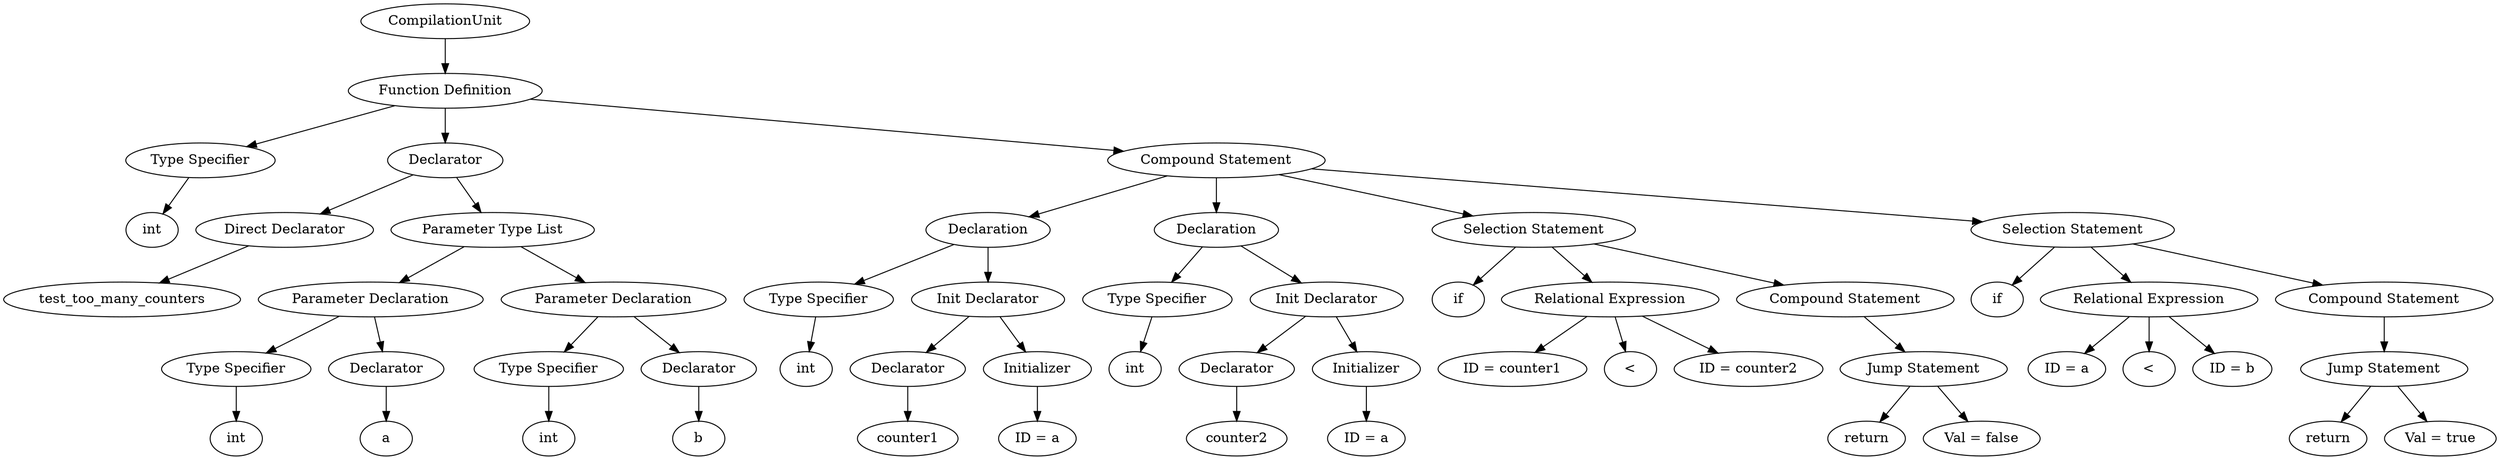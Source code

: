 digraph G {
		Q0[label="CompilationUnit"];
		Q0 -> Q1
		Q1[label="Function Definition"];
		Q1 -> Q2
		Q2[label="Type Specifier"];
		Q2 -> Q3
		Q3[label="int"];
		Q1 -> Q4
		Q4[label="Declarator"];
		Q4 -> Q5
		Q5[label="Direct Declarator"];
		Q5 -> Q6
		Q6[label="test_too_many_counters"];
		Q4 -> Q7
		Q7[label="Parameter Type List"];
		Q7 -> Q8
		Q8[label="Parameter Declaration"];
		Q8 -> Q9
		Q9[label="Type Specifier"];
		Q9 -> Q10
		Q10[label="int"];
		Q8 -> Q11
		Q11[label="Declarator"];
		Q11 -> Q12
		Q12[label="a"];
		Q7 -> Q13
		Q13[label="Parameter Declaration"];
		Q13 -> Q14
		Q14[label="Type Specifier"];
		Q14 -> Q15
		Q15[label="int"];
		Q13 -> Q16
		Q16[label="Declarator"];
		Q16 -> Q17
		Q17[label="b"];
		Q1 -> Q18
		Q18[label="Compound Statement"];
		Q18 -> Q19
		Q19[label="Declaration"];
		Q19 -> Q20
		Q20[label="Type Specifier"];
		Q20 -> Q21
		Q21[label="int"];
		Q19 -> Q22
		Q22[label="Init Declarator"];
		Q22 -> Q23
		Q23[label="Declarator"];
		Q23 -> Q24
		Q24[label="counter1"];
		Q22 -> Q25
		Q25[label="Initializer"];
		Q25 -> Q26
		Q26[label="ID = a"];
		Q18 -> Q27
		Q27[label="Declaration"];
		Q27 -> Q28
		Q28[label="Type Specifier"];
		Q28 -> Q29
		Q29[label="int"];
		Q27 -> Q30
		Q30[label="Init Declarator"];
		Q30 -> Q31
		Q31[label="Declarator"];
		Q31 -> Q32
		Q32[label="counter2"];
		Q30 -> Q33
		Q33[label="Initializer"];
		Q33 -> Q34
		Q34[label="ID = a"];
		Q18 -> Q35
		Q35[label="Selection Statement"];
		Q35 -> Q36
		Q36[label="if"];
		Q35 -> Q37
		Q37[label="Relational Expression"];
		Q37 -> Q38
		Q38[label="ID = counter1"];
		Q37 -> Q39
		Q39[label="<"];
		Q37 -> Q40
		Q40[label="ID = counter2"];
		Q35 -> Q41
		Q41[label="Compound Statement"];
		Q41 -> Q42
		Q42[label="Jump Statement"];
		Q42 -> Q43
		Q43[label="return"];
		Q42 -> Q44
		Q44[label="Val = false"];
		Q18 -> Q45
		Q45[label="Selection Statement"];
		Q45 -> Q46
		Q46[label="if"];
		Q45 -> Q47
		Q47[label="Relational Expression"];
		Q47 -> Q48
		Q48[label="ID = a"];
		Q47 -> Q49
		Q49[label="<"];
		Q47 -> Q50
		Q50[label="ID = b"];
		Q45 -> Q51
		Q51[label="Compound Statement"];
		Q51 -> Q52
		Q52[label="Jump Statement"];
		Q52 -> Q53
		Q53[label="return"];
		Q52 -> Q54
		Q54[label="Val = true"];
		
}